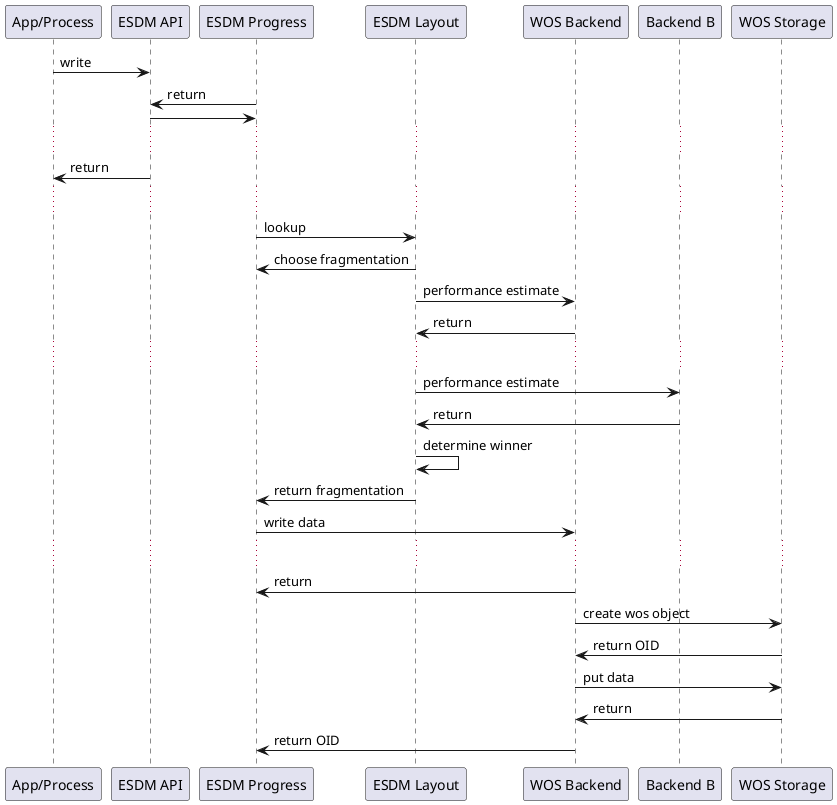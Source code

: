 @startuml

participant "App/Process" as proc
participant "ESDM API" as ESDM

participant "ESDM Progress” as progress
participant "ESDM Layout" as layout

participant "WOS Backend" as backend
participant "Backend B" as backend1

participant "WOS Storage” as storage



proc -> ESDM: write

ESDM <- progress: return
ESDM -> progress

...

proc <- ESDM: return

...

progress -> layout: lookup
layout -> progress: choose fragmentation
layout -> backend: performance estimate 
layout <- backend: return 

...

layout -> backend1: performance estimate 
layout <- backend1: return 

layout -> layout: determine winner

progress <- layout: return fragmentation


progress -> backend: write data
...
progress <- backend: return

backend -> storage: create wos object
backend <- storage: return OID
backend -> storage: put data
backend <- storage: return

progress <- backend: return OID


@enduml
